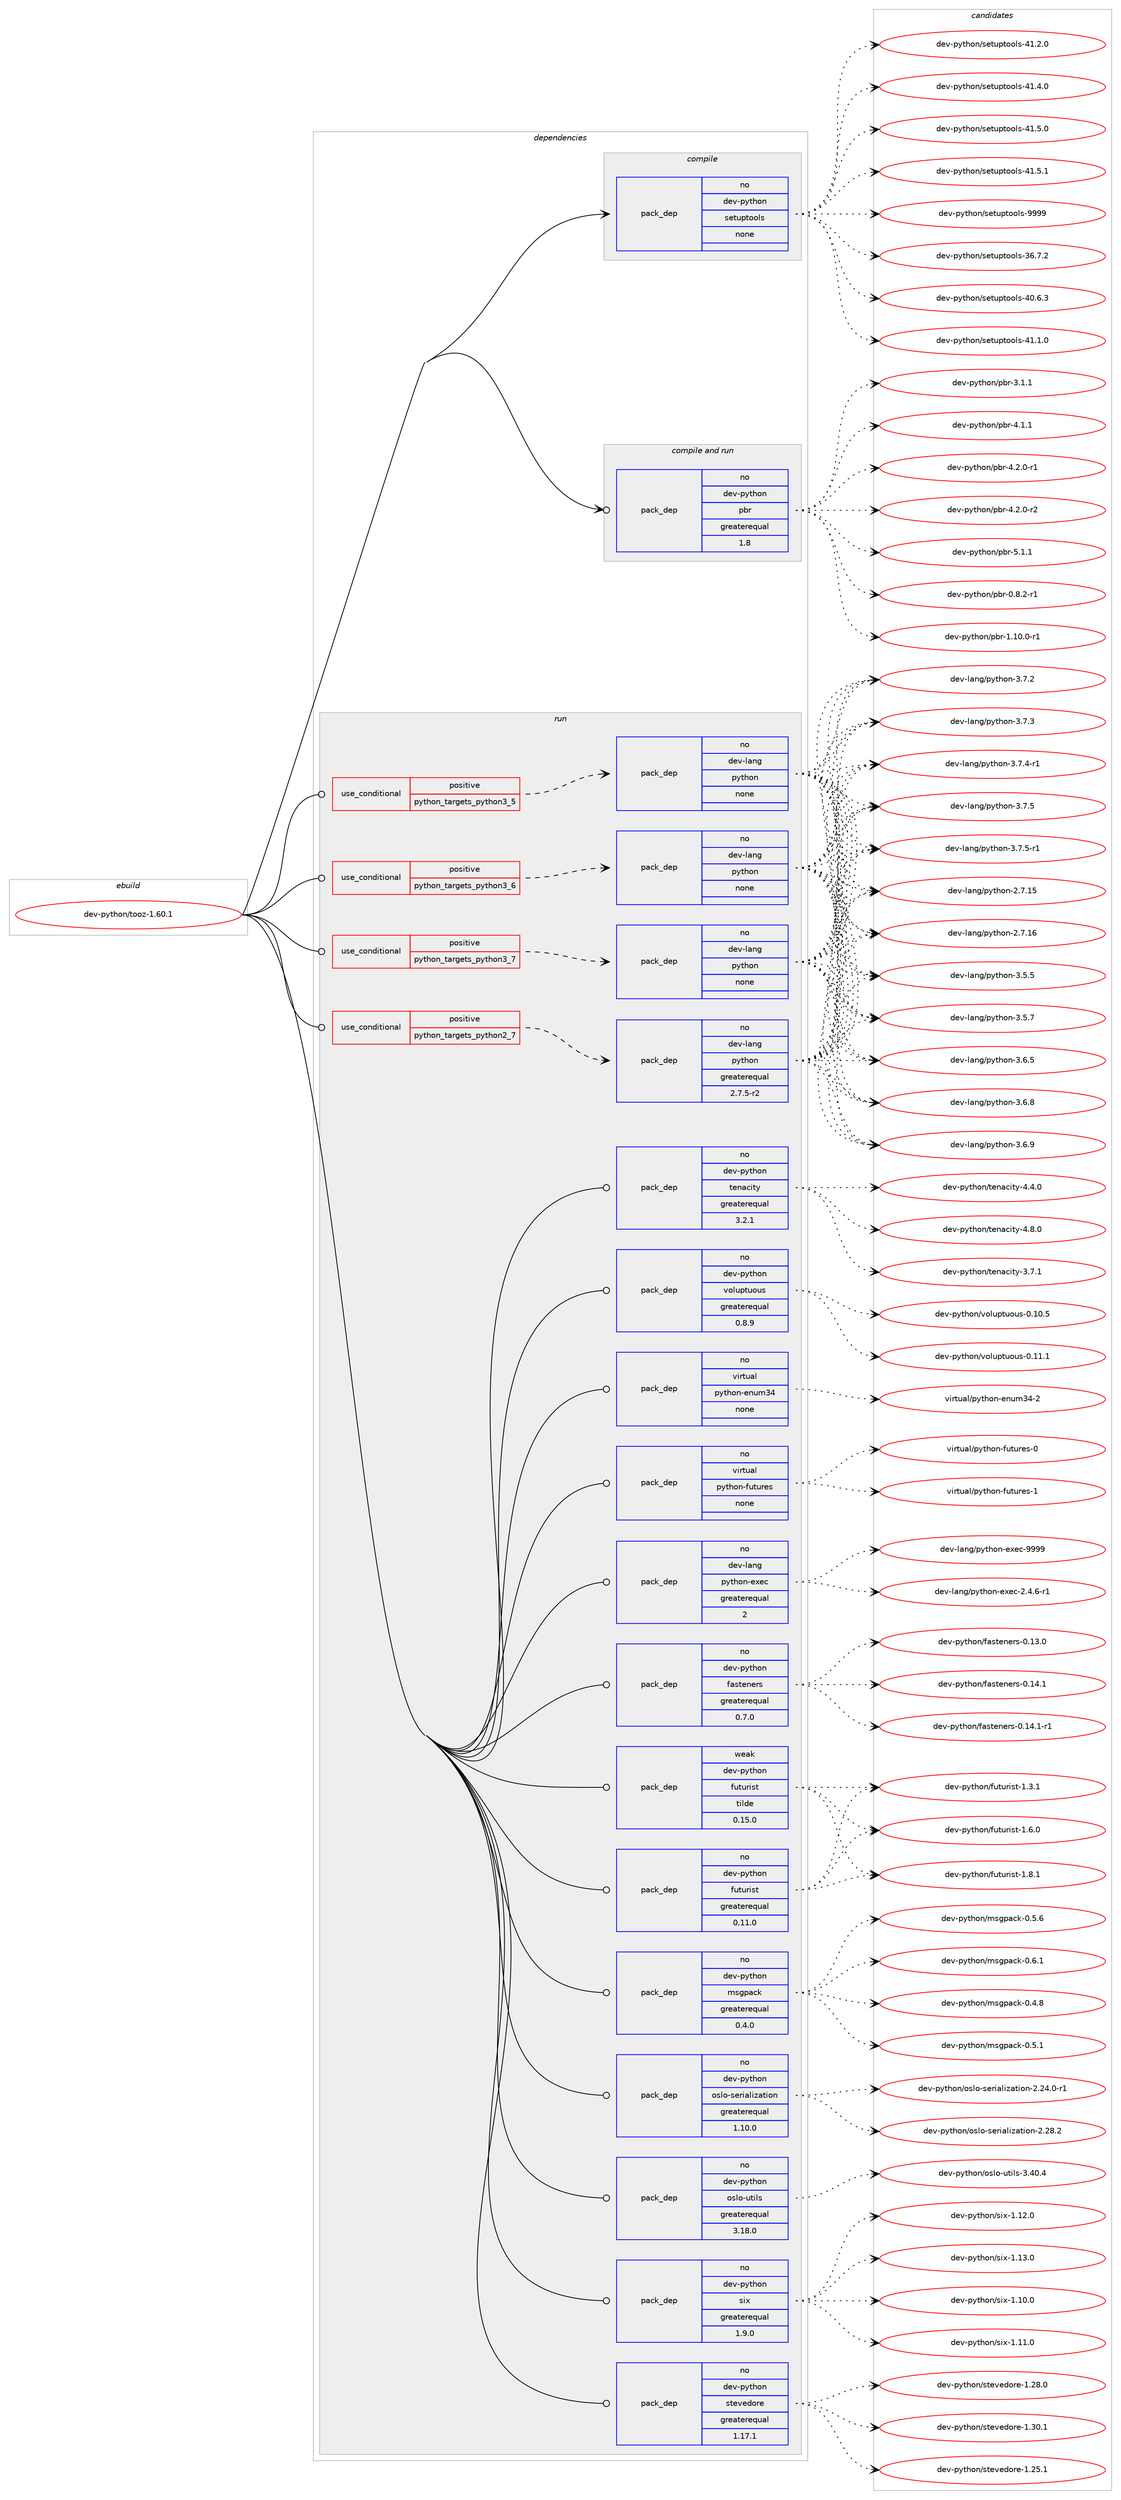 digraph prolog {

# *************
# Graph options
# *************

newrank=true;
concentrate=true;
compound=true;
graph [rankdir=LR,fontname=Helvetica,fontsize=10,ranksep=1.5];#, ranksep=2.5, nodesep=0.2];
edge  [arrowhead=vee];
node  [fontname=Helvetica,fontsize=10];

# **********
# The ebuild
# **********

subgraph cluster_leftcol {
color=gray;
rank=same;
label=<<i>ebuild</i>>;
id [label="dev-python/tooz-1.60.1", color=red, width=4, href="../dev-python/tooz-1.60.1.svg"];
}

# ****************
# The dependencies
# ****************

subgraph cluster_midcol {
color=gray;
label=<<i>dependencies</i>>;
subgraph cluster_compile {
fillcolor="#eeeeee";
style=filled;
label=<<i>compile</i>>;
subgraph pack478552 {
dependency640993 [label=<<TABLE BORDER="0" CELLBORDER="1" CELLSPACING="0" CELLPADDING="4" WIDTH="220"><TR><TD ROWSPAN="6" CELLPADDING="30">pack_dep</TD></TR><TR><TD WIDTH="110">no</TD></TR><TR><TD>dev-python</TD></TR><TR><TD>setuptools</TD></TR><TR><TD>none</TD></TR><TR><TD></TD></TR></TABLE>>, shape=none, color=blue];
}
id:e -> dependency640993:w [weight=20,style="solid",arrowhead="vee"];
}
subgraph cluster_compileandrun {
fillcolor="#eeeeee";
style=filled;
label=<<i>compile and run</i>>;
subgraph pack478553 {
dependency640994 [label=<<TABLE BORDER="0" CELLBORDER="1" CELLSPACING="0" CELLPADDING="4" WIDTH="220"><TR><TD ROWSPAN="6" CELLPADDING="30">pack_dep</TD></TR><TR><TD WIDTH="110">no</TD></TR><TR><TD>dev-python</TD></TR><TR><TD>pbr</TD></TR><TR><TD>greaterequal</TD></TR><TR><TD>1.8</TD></TR></TABLE>>, shape=none, color=blue];
}
id:e -> dependency640994:w [weight=20,style="solid",arrowhead="odotvee"];
}
subgraph cluster_run {
fillcolor="#eeeeee";
style=filled;
label=<<i>run</i>>;
subgraph cond150559 {
dependency640995 [label=<<TABLE BORDER="0" CELLBORDER="1" CELLSPACING="0" CELLPADDING="4"><TR><TD ROWSPAN="3" CELLPADDING="10">use_conditional</TD></TR><TR><TD>positive</TD></TR><TR><TD>python_targets_python2_7</TD></TR></TABLE>>, shape=none, color=red];
subgraph pack478554 {
dependency640996 [label=<<TABLE BORDER="0" CELLBORDER="1" CELLSPACING="0" CELLPADDING="4" WIDTH="220"><TR><TD ROWSPAN="6" CELLPADDING="30">pack_dep</TD></TR><TR><TD WIDTH="110">no</TD></TR><TR><TD>dev-lang</TD></TR><TR><TD>python</TD></TR><TR><TD>greaterequal</TD></TR><TR><TD>2.7.5-r2</TD></TR></TABLE>>, shape=none, color=blue];
}
dependency640995:e -> dependency640996:w [weight=20,style="dashed",arrowhead="vee"];
}
id:e -> dependency640995:w [weight=20,style="solid",arrowhead="odot"];
subgraph cond150560 {
dependency640997 [label=<<TABLE BORDER="0" CELLBORDER="1" CELLSPACING="0" CELLPADDING="4"><TR><TD ROWSPAN="3" CELLPADDING="10">use_conditional</TD></TR><TR><TD>positive</TD></TR><TR><TD>python_targets_python3_5</TD></TR></TABLE>>, shape=none, color=red];
subgraph pack478555 {
dependency640998 [label=<<TABLE BORDER="0" CELLBORDER="1" CELLSPACING="0" CELLPADDING="4" WIDTH="220"><TR><TD ROWSPAN="6" CELLPADDING="30">pack_dep</TD></TR><TR><TD WIDTH="110">no</TD></TR><TR><TD>dev-lang</TD></TR><TR><TD>python</TD></TR><TR><TD>none</TD></TR><TR><TD></TD></TR></TABLE>>, shape=none, color=blue];
}
dependency640997:e -> dependency640998:w [weight=20,style="dashed",arrowhead="vee"];
}
id:e -> dependency640997:w [weight=20,style="solid",arrowhead="odot"];
subgraph cond150561 {
dependency640999 [label=<<TABLE BORDER="0" CELLBORDER="1" CELLSPACING="0" CELLPADDING="4"><TR><TD ROWSPAN="3" CELLPADDING="10">use_conditional</TD></TR><TR><TD>positive</TD></TR><TR><TD>python_targets_python3_6</TD></TR></TABLE>>, shape=none, color=red];
subgraph pack478556 {
dependency641000 [label=<<TABLE BORDER="0" CELLBORDER="1" CELLSPACING="0" CELLPADDING="4" WIDTH="220"><TR><TD ROWSPAN="6" CELLPADDING="30">pack_dep</TD></TR><TR><TD WIDTH="110">no</TD></TR><TR><TD>dev-lang</TD></TR><TR><TD>python</TD></TR><TR><TD>none</TD></TR><TR><TD></TD></TR></TABLE>>, shape=none, color=blue];
}
dependency640999:e -> dependency641000:w [weight=20,style="dashed",arrowhead="vee"];
}
id:e -> dependency640999:w [weight=20,style="solid",arrowhead="odot"];
subgraph cond150562 {
dependency641001 [label=<<TABLE BORDER="0" CELLBORDER="1" CELLSPACING="0" CELLPADDING="4"><TR><TD ROWSPAN="3" CELLPADDING="10">use_conditional</TD></TR><TR><TD>positive</TD></TR><TR><TD>python_targets_python3_7</TD></TR></TABLE>>, shape=none, color=red];
subgraph pack478557 {
dependency641002 [label=<<TABLE BORDER="0" CELLBORDER="1" CELLSPACING="0" CELLPADDING="4" WIDTH="220"><TR><TD ROWSPAN="6" CELLPADDING="30">pack_dep</TD></TR><TR><TD WIDTH="110">no</TD></TR><TR><TD>dev-lang</TD></TR><TR><TD>python</TD></TR><TR><TD>none</TD></TR><TR><TD></TD></TR></TABLE>>, shape=none, color=blue];
}
dependency641001:e -> dependency641002:w [weight=20,style="dashed",arrowhead="vee"];
}
id:e -> dependency641001:w [weight=20,style="solid",arrowhead="odot"];
subgraph pack478558 {
dependency641003 [label=<<TABLE BORDER="0" CELLBORDER="1" CELLSPACING="0" CELLPADDING="4" WIDTH="220"><TR><TD ROWSPAN="6" CELLPADDING="30">pack_dep</TD></TR><TR><TD WIDTH="110">no</TD></TR><TR><TD>dev-lang</TD></TR><TR><TD>python-exec</TD></TR><TR><TD>greaterequal</TD></TR><TR><TD>2</TD></TR></TABLE>>, shape=none, color=blue];
}
id:e -> dependency641003:w [weight=20,style="solid",arrowhead="odot"];
subgraph pack478559 {
dependency641004 [label=<<TABLE BORDER="0" CELLBORDER="1" CELLSPACING="0" CELLPADDING="4" WIDTH="220"><TR><TD ROWSPAN="6" CELLPADDING="30">pack_dep</TD></TR><TR><TD WIDTH="110">no</TD></TR><TR><TD>dev-python</TD></TR><TR><TD>fasteners</TD></TR><TR><TD>greaterequal</TD></TR><TR><TD>0.7.0</TD></TR></TABLE>>, shape=none, color=blue];
}
id:e -> dependency641004:w [weight=20,style="solid",arrowhead="odot"];
subgraph pack478560 {
dependency641005 [label=<<TABLE BORDER="0" CELLBORDER="1" CELLSPACING="0" CELLPADDING="4" WIDTH="220"><TR><TD ROWSPAN="6" CELLPADDING="30">pack_dep</TD></TR><TR><TD WIDTH="110">no</TD></TR><TR><TD>dev-python</TD></TR><TR><TD>futurist</TD></TR><TR><TD>greaterequal</TD></TR><TR><TD>0.11.0</TD></TR></TABLE>>, shape=none, color=blue];
}
id:e -> dependency641005:w [weight=20,style="solid",arrowhead="odot"];
subgraph pack478561 {
dependency641006 [label=<<TABLE BORDER="0" CELLBORDER="1" CELLSPACING="0" CELLPADDING="4" WIDTH="220"><TR><TD ROWSPAN="6" CELLPADDING="30">pack_dep</TD></TR><TR><TD WIDTH="110">no</TD></TR><TR><TD>dev-python</TD></TR><TR><TD>msgpack</TD></TR><TR><TD>greaterequal</TD></TR><TR><TD>0.4.0</TD></TR></TABLE>>, shape=none, color=blue];
}
id:e -> dependency641006:w [weight=20,style="solid",arrowhead="odot"];
subgraph pack478562 {
dependency641007 [label=<<TABLE BORDER="0" CELLBORDER="1" CELLSPACING="0" CELLPADDING="4" WIDTH="220"><TR><TD ROWSPAN="6" CELLPADDING="30">pack_dep</TD></TR><TR><TD WIDTH="110">no</TD></TR><TR><TD>dev-python</TD></TR><TR><TD>oslo-serialization</TD></TR><TR><TD>greaterequal</TD></TR><TR><TD>1.10.0</TD></TR></TABLE>>, shape=none, color=blue];
}
id:e -> dependency641007:w [weight=20,style="solid",arrowhead="odot"];
subgraph pack478563 {
dependency641008 [label=<<TABLE BORDER="0" CELLBORDER="1" CELLSPACING="0" CELLPADDING="4" WIDTH="220"><TR><TD ROWSPAN="6" CELLPADDING="30">pack_dep</TD></TR><TR><TD WIDTH="110">no</TD></TR><TR><TD>dev-python</TD></TR><TR><TD>oslo-utils</TD></TR><TR><TD>greaterequal</TD></TR><TR><TD>3.18.0</TD></TR></TABLE>>, shape=none, color=blue];
}
id:e -> dependency641008:w [weight=20,style="solid",arrowhead="odot"];
subgraph pack478564 {
dependency641009 [label=<<TABLE BORDER="0" CELLBORDER="1" CELLSPACING="0" CELLPADDING="4" WIDTH="220"><TR><TD ROWSPAN="6" CELLPADDING="30">pack_dep</TD></TR><TR><TD WIDTH="110">no</TD></TR><TR><TD>dev-python</TD></TR><TR><TD>six</TD></TR><TR><TD>greaterequal</TD></TR><TR><TD>1.9.0</TD></TR></TABLE>>, shape=none, color=blue];
}
id:e -> dependency641009:w [weight=20,style="solid",arrowhead="odot"];
subgraph pack478565 {
dependency641010 [label=<<TABLE BORDER="0" CELLBORDER="1" CELLSPACING="0" CELLPADDING="4" WIDTH="220"><TR><TD ROWSPAN="6" CELLPADDING="30">pack_dep</TD></TR><TR><TD WIDTH="110">no</TD></TR><TR><TD>dev-python</TD></TR><TR><TD>stevedore</TD></TR><TR><TD>greaterequal</TD></TR><TR><TD>1.17.1</TD></TR></TABLE>>, shape=none, color=blue];
}
id:e -> dependency641010:w [weight=20,style="solid",arrowhead="odot"];
subgraph pack478566 {
dependency641011 [label=<<TABLE BORDER="0" CELLBORDER="1" CELLSPACING="0" CELLPADDING="4" WIDTH="220"><TR><TD ROWSPAN="6" CELLPADDING="30">pack_dep</TD></TR><TR><TD WIDTH="110">no</TD></TR><TR><TD>dev-python</TD></TR><TR><TD>tenacity</TD></TR><TR><TD>greaterequal</TD></TR><TR><TD>3.2.1</TD></TR></TABLE>>, shape=none, color=blue];
}
id:e -> dependency641011:w [weight=20,style="solid",arrowhead="odot"];
subgraph pack478567 {
dependency641012 [label=<<TABLE BORDER="0" CELLBORDER="1" CELLSPACING="0" CELLPADDING="4" WIDTH="220"><TR><TD ROWSPAN="6" CELLPADDING="30">pack_dep</TD></TR><TR><TD WIDTH="110">no</TD></TR><TR><TD>dev-python</TD></TR><TR><TD>voluptuous</TD></TR><TR><TD>greaterequal</TD></TR><TR><TD>0.8.9</TD></TR></TABLE>>, shape=none, color=blue];
}
id:e -> dependency641012:w [weight=20,style="solid",arrowhead="odot"];
subgraph pack478568 {
dependency641013 [label=<<TABLE BORDER="0" CELLBORDER="1" CELLSPACING="0" CELLPADDING="4" WIDTH="220"><TR><TD ROWSPAN="6" CELLPADDING="30">pack_dep</TD></TR><TR><TD WIDTH="110">no</TD></TR><TR><TD>virtual</TD></TR><TR><TD>python-enum34</TD></TR><TR><TD>none</TD></TR><TR><TD></TD></TR></TABLE>>, shape=none, color=blue];
}
id:e -> dependency641013:w [weight=20,style="solid",arrowhead="odot"];
subgraph pack478569 {
dependency641014 [label=<<TABLE BORDER="0" CELLBORDER="1" CELLSPACING="0" CELLPADDING="4" WIDTH="220"><TR><TD ROWSPAN="6" CELLPADDING="30">pack_dep</TD></TR><TR><TD WIDTH="110">no</TD></TR><TR><TD>virtual</TD></TR><TR><TD>python-futures</TD></TR><TR><TD>none</TD></TR><TR><TD></TD></TR></TABLE>>, shape=none, color=blue];
}
id:e -> dependency641014:w [weight=20,style="solid",arrowhead="odot"];
subgraph pack478570 {
dependency641015 [label=<<TABLE BORDER="0" CELLBORDER="1" CELLSPACING="0" CELLPADDING="4" WIDTH="220"><TR><TD ROWSPAN="6" CELLPADDING="30">pack_dep</TD></TR><TR><TD WIDTH="110">weak</TD></TR><TR><TD>dev-python</TD></TR><TR><TD>futurist</TD></TR><TR><TD>tilde</TD></TR><TR><TD>0.15.0</TD></TR></TABLE>>, shape=none, color=blue];
}
id:e -> dependency641015:w [weight=20,style="solid",arrowhead="odot"];
}
}

# **************
# The candidates
# **************

subgraph cluster_choices {
rank=same;
color=gray;
label=<<i>candidates</i>>;

subgraph choice478552 {
color=black;
nodesep=1;
choice100101118451121211161041111104711510111611711211611111110811545515446554650 [label="dev-python/setuptools-36.7.2", color=red, width=4,href="../dev-python/setuptools-36.7.2.svg"];
choice100101118451121211161041111104711510111611711211611111110811545524846544651 [label="dev-python/setuptools-40.6.3", color=red, width=4,href="../dev-python/setuptools-40.6.3.svg"];
choice100101118451121211161041111104711510111611711211611111110811545524946494648 [label="dev-python/setuptools-41.1.0", color=red, width=4,href="../dev-python/setuptools-41.1.0.svg"];
choice100101118451121211161041111104711510111611711211611111110811545524946504648 [label="dev-python/setuptools-41.2.0", color=red, width=4,href="../dev-python/setuptools-41.2.0.svg"];
choice100101118451121211161041111104711510111611711211611111110811545524946524648 [label="dev-python/setuptools-41.4.0", color=red, width=4,href="../dev-python/setuptools-41.4.0.svg"];
choice100101118451121211161041111104711510111611711211611111110811545524946534648 [label="dev-python/setuptools-41.5.0", color=red, width=4,href="../dev-python/setuptools-41.5.0.svg"];
choice100101118451121211161041111104711510111611711211611111110811545524946534649 [label="dev-python/setuptools-41.5.1", color=red, width=4,href="../dev-python/setuptools-41.5.1.svg"];
choice10010111845112121116104111110471151011161171121161111111081154557575757 [label="dev-python/setuptools-9999", color=red, width=4,href="../dev-python/setuptools-9999.svg"];
dependency640993:e -> choice100101118451121211161041111104711510111611711211611111110811545515446554650:w [style=dotted,weight="100"];
dependency640993:e -> choice100101118451121211161041111104711510111611711211611111110811545524846544651:w [style=dotted,weight="100"];
dependency640993:e -> choice100101118451121211161041111104711510111611711211611111110811545524946494648:w [style=dotted,weight="100"];
dependency640993:e -> choice100101118451121211161041111104711510111611711211611111110811545524946504648:w [style=dotted,weight="100"];
dependency640993:e -> choice100101118451121211161041111104711510111611711211611111110811545524946524648:w [style=dotted,weight="100"];
dependency640993:e -> choice100101118451121211161041111104711510111611711211611111110811545524946534648:w [style=dotted,weight="100"];
dependency640993:e -> choice100101118451121211161041111104711510111611711211611111110811545524946534649:w [style=dotted,weight="100"];
dependency640993:e -> choice10010111845112121116104111110471151011161171121161111111081154557575757:w [style=dotted,weight="100"];
}
subgraph choice478553 {
color=black;
nodesep=1;
choice1001011184511212111610411111047112981144548465646504511449 [label="dev-python/pbr-0.8.2-r1", color=red, width=4,href="../dev-python/pbr-0.8.2-r1.svg"];
choice100101118451121211161041111104711298114454946494846484511449 [label="dev-python/pbr-1.10.0-r1", color=red, width=4,href="../dev-python/pbr-1.10.0-r1.svg"];
choice100101118451121211161041111104711298114455146494649 [label="dev-python/pbr-3.1.1", color=red, width=4,href="../dev-python/pbr-3.1.1.svg"];
choice100101118451121211161041111104711298114455246494649 [label="dev-python/pbr-4.1.1", color=red, width=4,href="../dev-python/pbr-4.1.1.svg"];
choice1001011184511212111610411111047112981144552465046484511449 [label="dev-python/pbr-4.2.0-r1", color=red, width=4,href="../dev-python/pbr-4.2.0-r1.svg"];
choice1001011184511212111610411111047112981144552465046484511450 [label="dev-python/pbr-4.2.0-r2", color=red, width=4,href="../dev-python/pbr-4.2.0-r2.svg"];
choice100101118451121211161041111104711298114455346494649 [label="dev-python/pbr-5.1.1", color=red, width=4,href="../dev-python/pbr-5.1.1.svg"];
dependency640994:e -> choice1001011184511212111610411111047112981144548465646504511449:w [style=dotted,weight="100"];
dependency640994:e -> choice100101118451121211161041111104711298114454946494846484511449:w [style=dotted,weight="100"];
dependency640994:e -> choice100101118451121211161041111104711298114455146494649:w [style=dotted,weight="100"];
dependency640994:e -> choice100101118451121211161041111104711298114455246494649:w [style=dotted,weight="100"];
dependency640994:e -> choice1001011184511212111610411111047112981144552465046484511449:w [style=dotted,weight="100"];
dependency640994:e -> choice1001011184511212111610411111047112981144552465046484511450:w [style=dotted,weight="100"];
dependency640994:e -> choice100101118451121211161041111104711298114455346494649:w [style=dotted,weight="100"];
}
subgraph choice478554 {
color=black;
nodesep=1;
choice10010111845108971101034711212111610411111045504655464953 [label="dev-lang/python-2.7.15", color=red, width=4,href="../dev-lang/python-2.7.15.svg"];
choice10010111845108971101034711212111610411111045504655464954 [label="dev-lang/python-2.7.16", color=red, width=4,href="../dev-lang/python-2.7.16.svg"];
choice100101118451089711010347112121116104111110455146534653 [label="dev-lang/python-3.5.5", color=red, width=4,href="../dev-lang/python-3.5.5.svg"];
choice100101118451089711010347112121116104111110455146534655 [label="dev-lang/python-3.5.7", color=red, width=4,href="../dev-lang/python-3.5.7.svg"];
choice100101118451089711010347112121116104111110455146544653 [label="dev-lang/python-3.6.5", color=red, width=4,href="../dev-lang/python-3.6.5.svg"];
choice100101118451089711010347112121116104111110455146544656 [label="dev-lang/python-3.6.8", color=red, width=4,href="../dev-lang/python-3.6.8.svg"];
choice100101118451089711010347112121116104111110455146544657 [label="dev-lang/python-3.6.9", color=red, width=4,href="../dev-lang/python-3.6.9.svg"];
choice100101118451089711010347112121116104111110455146554650 [label="dev-lang/python-3.7.2", color=red, width=4,href="../dev-lang/python-3.7.2.svg"];
choice100101118451089711010347112121116104111110455146554651 [label="dev-lang/python-3.7.3", color=red, width=4,href="../dev-lang/python-3.7.3.svg"];
choice1001011184510897110103471121211161041111104551465546524511449 [label="dev-lang/python-3.7.4-r1", color=red, width=4,href="../dev-lang/python-3.7.4-r1.svg"];
choice100101118451089711010347112121116104111110455146554653 [label="dev-lang/python-3.7.5", color=red, width=4,href="../dev-lang/python-3.7.5.svg"];
choice1001011184510897110103471121211161041111104551465546534511449 [label="dev-lang/python-3.7.5-r1", color=red, width=4,href="../dev-lang/python-3.7.5-r1.svg"];
dependency640996:e -> choice10010111845108971101034711212111610411111045504655464953:w [style=dotted,weight="100"];
dependency640996:e -> choice10010111845108971101034711212111610411111045504655464954:w [style=dotted,weight="100"];
dependency640996:e -> choice100101118451089711010347112121116104111110455146534653:w [style=dotted,weight="100"];
dependency640996:e -> choice100101118451089711010347112121116104111110455146534655:w [style=dotted,weight="100"];
dependency640996:e -> choice100101118451089711010347112121116104111110455146544653:w [style=dotted,weight="100"];
dependency640996:e -> choice100101118451089711010347112121116104111110455146544656:w [style=dotted,weight="100"];
dependency640996:e -> choice100101118451089711010347112121116104111110455146544657:w [style=dotted,weight="100"];
dependency640996:e -> choice100101118451089711010347112121116104111110455146554650:w [style=dotted,weight="100"];
dependency640996:e -> choice100101118451089711010347112121116104111110455146554651:w [style=dotted,weight="100"];
dependency640996:e -> choice1001011184510897110103471121211161041111104551465546524511449:w [style=dotted,weight="100"];
dependency640996:e -> choice100101118451089711010347112121116104111110455146554653:w [style=dotted,weight="100"];
dependency640996:e -> choice1001011184510897110103471121211161041111104551465546534511449:w [style=dotted,weight="100"];
}
subgraph choice478555 {
color=black;
nodesep=1;
choice10010111845108971101034711212111610411111045504655464953 [label="dev-lang/python-2.7.15", color=red, width=4,href="../dev-lang/python-2.7.15.svg"];
choice10010111845108971101034711212111610411111045504655464954 [label="dev-lang/python-2.7.16", color=red, width=4,href="../dev-lang/python-2.7.16.svg"];
choice100101118451089711010347112121116104111110455146534653 [label="dev-lang/python-3.5.5", color=red, width=4,href="../dev-lang/python-3.5.5.svg"];
choice100101118451089711010347112121116104111110455146534655 [label="dev-lang/python-3.5.7", color=red, width=4,href="../dev-lang/python-3.5.7.svg"];
choice100101118451089711010347112121116104111110455146544653 [label="dev-lang/python-3.6.5", color=red, width=4,href="../dev-lang/python-3.6.5.svg"];
choice100101118451089711010347112121116104111110455146544656 [label="dev-lang/python-3.6.8", color=red, width=4,href="../dev-lang/python-3.6.8.svg"];
choice100101118451089711010347112121116104111110455146544657 [label="dev-lang/python-3.6.9", color=red, width=4,href="../dev-lang/python-3.6.9.svg"];
choice100101118451089711010347112121116104111110455146554650 [label="dev-lang/python-3.7.2", color=red, width=4,href="../dev-lang/python-3.7.2.svg"];
choice100101118451089711010347112121116104111110455146554651 [label="dev-lang/python-3.7.3", color=red, width=4,href="../dev-lang/python-3.7.3.svg"];
choice1001011184510897110103471121211161041111104551465546524511449 [label="dev-lang/python-3.7.4-r1", color=red, width=4,href="../dev-lang/python-3.7.4-r1.svg"];
choice100101118451089711010347112121116104111110455146554653 [label="dev-lang/python-3.7.5", color=red, width=4,href="../dev-lang/python-3.7.5.svg"];
choice1001011184510897110103471121211161041111104551465546534511449 [label="dev-lang/python-3.7.5-r1", color=red, width=4,href="../dev-lang/python-3.7.5-r1.svg"];
dependency640998:e -> choice10010111845108971101034711212111610411111045504655464953:w [style=dotted,weight="100"];
dependency640998:e -> choice10010111845108971101034711212111610411111045504655464954:w [style=dotted,weight="100"];
dependency640998:e -> choice100101118451089711010347112121116104111110455146534653:w [style=dotted,weight="100"];
dependency640998:e -> choice100101118451089711010347112121116104111110455146534655:w [style=dotted,weight="100"];
dependency640998:e -> choice100101118451089711010347112121116104111110455146544653:w [style=dotted,weight="100"];
dependency640998:e -> choice100101118451089711010347112121116104111110455146544656:w [style=dotted,weight="100"];
dependency640998:e -> choice100101118451089711010347112121116104111110455146544657:w [style=dotted,weight="100"];
dependency640998:e -> choice100101118451089711010347112121116104111110455146554650:w [style=dotted,weight="100"];
dependency640998:e -> choice100101118451089711010347112121116104111110455146554651:w [style=dotted,weight="100"];
dependency640998:e -> choice1001011184510897110103471121211161041111104551465546524511449:w [style=dotted,weight="100"];
dependency640998:e -> choice100101118451089711010347112121116104111110455146554653:w [style=dotted,weight="100"];
dependency640998:e -> choice1001011184510897110103471121211161041111104551465546534511449:w [style=dotted,weight="100"];
}
subgraph choice478556 {
color=black;
nodesep=1;
choice10010111845108971101034711212111610411111045504655464953 [label="dev-lang/python-2.7.15", color=red, width=4,href="../dev-lang/python-2.7.15.svg"];
choice10010111845108971101034711212111610411111045504655464954 [label="dev-lang/python-2.7.16", color=red, width=4,href="../dev-lang/python-2.7.16.svg"];
choice100101118451089711010347112121116104111110455146534653 [label="dev-lang/python-3.5.5", color=red, width=4,href="../dev-lang/python-3.5.5.svg"];
choice100101118451089711010347112121116104111110455146534655 [label="dev-lang/python-3.5.7", color=red, width=4,href="../dev-lang/python-3.5.7.svg"];
choice100101118451089711010347112121116104111110455146544653 [label="dev-lang/python-3.6.5", color=red, width=4,href="../dev-lang/python-3.6.5.svg"];
choice100101118451089711010347112121116104111110455146544656 [label="dev-lang/python-3.6.8", color=red, width=4,href="../dev-lang/python-3.6.8.svg"];
choice100101118451089711010347112121116104111110455146544657 [label="dev-lang/python-3.6.9", color=red, width=4,href="../dev-lang/python-3.6.9.svg"];
choice100101118451089711010347112121116104111110455146554650 [label="dev-lang/python-3.7.2", color=red, width=4,href="../dev-lang/python-3.7.2.svg"];
choice100101118451089711010347112121116104111110455146554651 [label="dev-lang/python-3.7.3", color=red, width=4,href="../dev-lang/python-3.7.3.svg"];
choice1001011184510897110103471121211161041111104551465546524511449 [label="dev-lang/python-3.7.4-r1", color=red, width=4,href="../dev-lang/python-3.7.4-r1.svg"];
choice100101118451089711010347112121116104111110455146554653 [label="dev-lang/python-3.7.5", color=red, width=4,href="../dev-lang/python-3.7.5.svg"];
choice1001011184510897110103471121211161041111104551465546534511449 [label="dev-lang/python-3.7.5-r1", color=red, width=4,href="../dev-lang/python-3.7.5-r1.svg"];
dependency641000:e -> choice10010111845108971101034711212111610411111045504655464953:w [style=dotted,weight="100"];
dependency641000:e -> choice10010111845108971101034711212111610411111045504655464954:w [style=dotted,weight="100"];
dependency641000:e -> choice100101118451089711010347112121116104111110455146534653:w [style=dotted,weight="100"];
dependency641000:e -> choice100101118451089711010347112121116104111110455146534655:w [style=dotted,weight="100"];
dependency641000:e -> choice100101118451089711010347112121116104111110455146544653:w [style=dotted,weight="100"];
dependency641000:e -> choice100101118451089711010347112121116104111110455146544656:w [style=dotted,weight="100"];
dependency641000:e -> choice100101118451089711010347112121116104111110455146544657:w [style=dotted,weight="100"];
dependency641000:e -> choice100101118451089711010347112121116104111110455146554650:w [style=dotted,weight="100"];
dependency641000:e -> choice100101118451089711010347112121116104111110455146554651:w [style=dotted,weight="100"];
dependency641000:e -> choice1001011184510897110103471121211161041111104551465546524511449:w [style=dotted,weight="100"];
dependency641000:e -> choice100101118451089711010347112121116104111110455146554653:w [style=dotted,weight="100"];
dependency641000:e -> choice1001011184510897110103471121211161041111104551465546534511449:w [style=dotted,weight="100"];
}
subgraph choice478557 {
color=black;
nodesep=1;
choice10010111845108971101034711212111610411111045504655464953 [label="dev-lang/python-2.7.15", color=red, width=4,href="../dev-lang/python-2.7.15.svg"];
choice10010111845108971101034711212111610411111045504655464954 [label="dev-lang/python-2.7.16", color=red, width=4,href="../dev-lang/python-2.7.16.svg"];
choice100101118451089711010347112121116104111110455146534653 [label="dev-lang/python-3.5.5", color=red, width=4,href="../dev-lang/python-3.5.5.svg"];
choice100101118451089711010347112121116104111110455146534655 [label="dev-lang/python-3.5.7", color=red, width=4,href="../dev-lang/python-3.5.7.svg"];
choice100101118451089711010347112121116104111110455146544653 [label="dev-lang/python-3.6.5", color=red, width=4,href="../dev-lang/python-3.6.5.svg"];
choice100101118451089711010347112121116104111110455146544656 [label="dev-lang/python-3.6.8", color=red, width=4,href="../dev-lang/python-3.6.8.svg"];
choice100101118451089711010347112121116104111110455146544657 [label="dev-lang/python-3.6.9", color=red, width=4,href="../dev-lang/python-3.6.9.svg"];
choice100101118451089711010347112121116104111110455146554650 [label="dev-lang/python-3.7.2", color=red, width=4,href="../dev-lang/python-3.7.2.svg"];
choice100101118451089711010347112121116104111110455146554651 [label="dev-lang/python-3.7.3", color=red, width=4,href="../dev-lang/python-3.7.3.svg"];
choice1001011184510897110103471121211161041111104551465546524511449 [label="dev-lang/python-3.7.4-r1", color=red, width=4,href="../dev-lang/python-3.7.4-r1.svg"];
choice100101118451089711010347112121116104111110455146554653 [label="dev-lang/python-3.7.5", color=red, width=4,href="../dev-lang/python-3.7.5.svg"];
choice1001011184510897110103471121211161041111104551465546534511449 [label="dev-lang/python-3.7.5-r1", color=red, width=4,href="../dev-lang/python-3.7.5-r1.svg"];
dependency641002:e -> choice10010111845108971101034711212111610411111045504655464953:w [style=dotted,weight="100"];
dependency641002:e -> choice10010111845108971101034711212111610411111045504655464954:w [style=dotted,weight="100"];
dependency641002:e -> choice100101118451089711010347112121116104111110455146534653:w [style=dotted,weight="100"];
dependency641002:e -> choice100101118451089711010347112121116104111110455146534655:w [style=dotted,weight="100"];
dependency641002:e -> choice100101118451089711010347112121116104111110455146544653:w [style=dotted,weight="100"];
dependency641002:e -> choice100101118451089711010347112121116104111110455146544656:w [style=dotted,weight="100"];
dependency641002:e -> choice100101118451089711010347112121116104111110455146544657:w [style=dotted,weight="100"];
dependency641002:e -> choice100101118451089711010347112121116104111110455146554650:w [style=dotted,weight="100"];
dependency641002:e -> choice100101118451089711010347112121116104111110455146554651:w [style=dotted,weight="100"];
dependency641002:e -> choice1001011184510897110103471121211161041111104551465546524511449:w [style=dotted,weight="100"];
dependency641002:e -> choice100101118451089711010347112121116104111110455146554653:w [style=dotted,weight="100"];
dependency641002:e -> choice1001011184510897110103471121211161041111104551465546534511449:w [style=dotted,weight="100"];
}
subgraph choice478558 {
color=black;
nodesep=1;
choice10010111845108971101034711212111610411111045101120101994550465246544511449 [label="dev-lang/python-exec-2.4.6-r1", color=red, width=4,href="../dev-lang/python-exec-2.4.6-r1.svg"];
choice10010111845108971101034711212111610411111045101120101994557575757 [label="dev-lang/python-exec-9999", color=red, width=4,href="../dev-lang/python-exec-9999.svg"];
dependency641003:e -> choice10010111845108971101034711212111610411111045101120101994550465246544511449:w [style=dotted,weight="100"];
dependency641003:e -> choice10010111845108971101034711212111610411111045101120101994557575757:w [style=dotted,weight="100"];
}
subgraph choice478559 {
color=black;
nodesep=1;
choice10010111845112121116104111110471029711511610111010111411545484649514648 [label="dev-python/fasteners-0.13.0", color=red, width=4,href="../dev-python/fasteners-0.13.0.svg"];
choice10010111845112121116104111110471029711511610111010111411545484649524649 [label="dev-python/fasteners-0.14.1", color=red, width=4,href="../dev-python/fasteners-0.14.1.svg"];
choice100101118451121211161041111104710297115116101110101114115454846495246494511449 [label="dev-python/fasteners-0.14.1-r1", color=red, width=4,href="../dev-python/fasteners-0.14.1-r1.svg"];
dependency641004:e -> choice10010111845112121116104111110471029711511610111010111411545484649514648:w [style=dotted,weight="100"];
dependency641004:e -> choice10010111845112121116104111110471029711511610111010111411545484649524649:w [style=dotted,weight="100"];
dependency641004:e -> choice100101118451121211161041111104710297115116101110101114115454846495246494511449:w [style=dotted,weight="100"];
}
subgraph choice478560 {
color=black;
nodesep=1;
choice1001011184511212111610411111047102117116117114105115116454946514649 [label="dev-python/futurist-1.3.1", color=red, width=4,href="../dev-python/futurist-1.3.1.svg"];
choice1001011184511212111610411111047102117116117114105115116454946544648 [label="dev-python/futurist-1.6.0", color=red, width=4,href="../dev-python/futurist-1.6.0.svg"];
choice1001011184511212111610411111047102117116117114105115116454946564649 [label="dev-python/futurist-1.8.1", color=red, width=4,href="../dev-python/futurist-1.8.1.svg"];
dependency641005:e -> choice1001011184511212111610411111047102117116117114105115116454946514649:w [style=dotted,weight="100"];
dependency641005:e -> choice1001011184511212111610411111047102117116117114105115116454946544648:w [style=dotted,weight="100"];
dependency641005:e -> choice1001011184511212111610411111047102117116117114105115116454946564649:w [style=dotted,weight="100"];
}
subgraph choice478561 {
color=black;
nodesep=1;
choice10010111845112121116104111110471091151031129799107454846524656 [label="dev-python/msgpack-0.4.8", color=red, width=4,href="../dev-python/msgpack-0.4.8.svg"];
choice10010111845112121116104111110471091151031129799107454846534649 [label="dev-python/msgpack-0.5.1", color=red, width=4,href="../dev-python/msgpack-0.5.1.svg"];
choice10010111845112121116104111110471091151031129799107454846534654 [label="dev-python/msgpack-0.5.6", color=red, width=4,href="../dev-python/msgpack-0.5.6.svg"];
choice10010111845112121116104111110471091151031129799107454846544649 [label="dev-python/msgpack-0.6.1", color=red, width=4,href="../dev-python/msgpack-0.6.1.svg"];
dependency641006:e -> choice10010111845112121116104111110471091151031129799107454846524656:w [style=dotted,weight="100"];
dependency641006:e -> choice10010111845112121116104111110471091151031129799107454846534649:w [style=dotted,weight="100"];
dependency641006:e -> choice10010111845112121116104111110471091151031129799107454846534654:w [style=dotted,weight="100"];
dependency641006:e -> choice10010111845112121116104111110471091151031129799107454846544649:w [style=dotted,weight="100"];
}
subgraph choice478562 {
color=black;
nodesep=1;
choice1001011184511212111610411111047111115108111451151011141059710810512297116105111110455046505246484511449 [label="dev-python/oslo-serialization-2.24.0-r1", color=red, width=4,href="../dev-python/oslo-serialization-2.24.0-r1.svg"];
choice100101118451121211161041111104711111510811145115101114105971081051229711610511111045504650564650 [label="dev-python/oslo-serialization-2.28.2", color=red, width=4,href="../dev-python/oslo-serialization-2.28.2.svg"];
dependency641007:e -> choice1001011184511212111610411111047111115108111451151011141059710810512297116105111110455046505246484511449:w [style=dotted,weight="100"];
dependency641007:e -> choice100101118451121211161041111104711111510811145115101114105971081051229711610511111045504650564650:w [style=dotted,weight="100"];
}
subgraph choice478563 {
color=black;
nodesep=1;
choice10010111845112121116104111110471111151081114511711610510811545514652484652 [label="dev-python/oslo-utils-3.40.4", color=red, width=4,href="../dev-python/oslo-utils-3.40.4.svg"];
dependency641008:e -> choice10010111845112121116104111110471111151081114511711610510811545514652484652:w [style=dotted,weight="100"];
}
subgraph choice478564 {
color=black;
nodesep=1;
choice100101118451121211161041111104711510512045494649484648 [label="dev-python/six-1.10.0", color=red, width=4,href="../dev-python/six-1.10.0.svg"];
choice100101118451121211161041111104711510512045494649494648 [label="dev-python/six-1.11.0", color=red, width=4,href="../dev-python/six-1.11.0.svg"];
choice100101118451121211161041111104711510512045494649504648 [label="dev-python/six-1.12.0", color=red, width=4,href="../dev-python/six-1.12.0.svg"];
choice100101118451121211161041111104711510512045494649514648 [label="dev-python/six-1.13.0", color=red, width=4,href="../dev-python/six-1.13.0.svg"];
dependency641009:e -> choice100101118451121211161041111104711510512045494649484648:w [style=dotted,weight="100"];
dependency641009:e -> choice100101118451121211161041111104711510512045494649494648:w [style=dotted,weight="100"];
dependency641009:e -> choice100101118451121211161041111104711510512045494649504648:w [style=dotted,weight="100"];
dependency641009:e -> choice100101118451121211161041111104711510512045494649514648:w [style=dotted,weight="100"];
}
subgraph choice478565 {
color=black;
nodesep=1;
choice100101118451121211161041111104711511610111810110011111410145494650534649 [label="dev-python/stevedore-1.25.1", color=red, width=4,href="../dev-python/stevedore-1.25.1.svg"];
choice100101118451121211161041111104711511610111810110011111410145494650564648 [label="dev-python/stevedore-1.28.0", color=red, width=4,href="../dev-python/stevedore-1.28.0.svg"];
choice100101118451121211161041111104711511610111810110011111410145494651484649 [label="dev-python/stevedore-1.30.1", color=red, width=4,href="../dev-python/stevedore-1.30.1.svg"];
dependency641010:e -> choice100101118451121211161041111104711511610111810110011111410145494650534649:w [style=dotted,weight="100"];
dependency641010:e -> choice100101118451121211161041111104711511610111810110011111410145494650564648:w [style=dotted,weight="100"];
dependency641010:e -> choice100101118451121211161041111104711511610111810110011111410145494651484649:w [style=dotted,weight="100"];
}
subgraph choice478566 {
color=black;
nodesep=1;
choice10010111845112121116104111110471161011109799105116121455146554649 [label="dev-python/tenacity-3.7.1", color=red, width=4,href="../dev-python/tenacity-3.7.1.svg"];
choice10010111845112121116104111110471161011109799105116121455246524648 [label="dev-python/tenacity-4.4.0", color=red, width=4,href="../dev-python/tenacity-4.4.0.svg"];
choice10010111845112121116104111110471161011109799105116121455246564648 [label="dev-python/tenacity-4.8.0", color=red, width=4,href="../dev-python/tenacity-4.8.0.svg"];
dependency641011:e -> choice10010111845112121116104111110471161011109799105116121455146554649:w [style=dotted,weight="100"];
dependency641011:e -> choice10010111845112121116104111110471161011109799105116121455246524648:w [style=dotted,weight="100"];
dependency641011:e -> choice10010111845112121116104111110471161011109799105116121455246564648:w [style=dotted,weight="100"];
}
subgraph choice478567 {
color=black;
nodesep=1;
choice100101118451121211161041111104711811110811711211611711111711545484649484653 [label="dev-python/voluptuous-0.10.5", color=red, width=4,href="../dev-python/voluptuous-0.10.5.svg"];
choice100101118451121211161041111104711811110811711211611711111711545484649494649 [label="dev-python/voluptuous-0.11.1", color=red, width=4,href="../dev-python/voluptuous-0.11.1.svg"];
dependency641012:e -> choice100101118451121211161041111104711811110811711211611711111711545484649484653:w [style=dotted,weight="100"];
dependency641012:e -> choice100101118451121211161041111104711811110811711211611711111711545484649494649:w [style=dotted,weight="100"];
}
subgraph choice478568 {
color=black;
nodesep=1;
choice11810511411611797108471121211161041111104510111011710951524550 [label="virtual/python-enum34-2", color=red, width=4,href="../virtual/python-enum34-2.svg"];
dependency641013:e -> choice11810511411611797108471121211161041111104510111011710951524550:w [style=dotted,weight="100"];
}
subgraph choice478569 {
color=black;
nodesep=1;
choice1181051141161179710847112121116104111110451021171161171141011154548 [label="virtual/python-futures-0", color=red, width=4,href="../virtual/python-futures-0.svg"];
choice1181051141161179710847112121116104111110451021171161171141011154549 [label="virtual/python-futures-1", color=red, width=4,href="../virtual/python-futures-1.svg"];
dependency641014:e -> choice1181051141161179710847112121116104111110451021171161171141011154548:w [style=dotted,weight="100"];
dependency641014:e -> choice1181051141161179710847112121116104111110451021171161171141011154549:w [style=dotted,weight="100"];
}
subgraph choice478570 {
color=black;
nodesep=1;
choice1001011184511212111610411111047102117116117114105115116454946514649 [label="dev-python/futurist-1.3.1", color=red, width=4,href="../dev-python/futurist-1.3.1.svg"];
choice1001011184511212111610411111047102117116117114105115116454946544648 [label="dev-python/futurist-1.6.0", color=red, width=4,href="../dev-python/futurist-1.6.0.svg"];
choice1001011184511212111610411111047102117116117114105115116454946564649 [label="dev-python/futurist-1.8.1", color=red, width=4,href="../dev-python/futurist-1.8.1.svg"];
dependency641015:e -> choice1001011184511212111610411111047102117116117114105115116454946514649:w [style=dotted,weight="100"];
dependency641015:e -> choice1001011184511212111610411111047102117116117114105115116454946544648:w [style=dotted,weight="100"];
dependency641015:e -> choice1001011184511212111610411111047102117116117114105115116454946564649:w [style=dotted,weight="100"];
}
}

}
